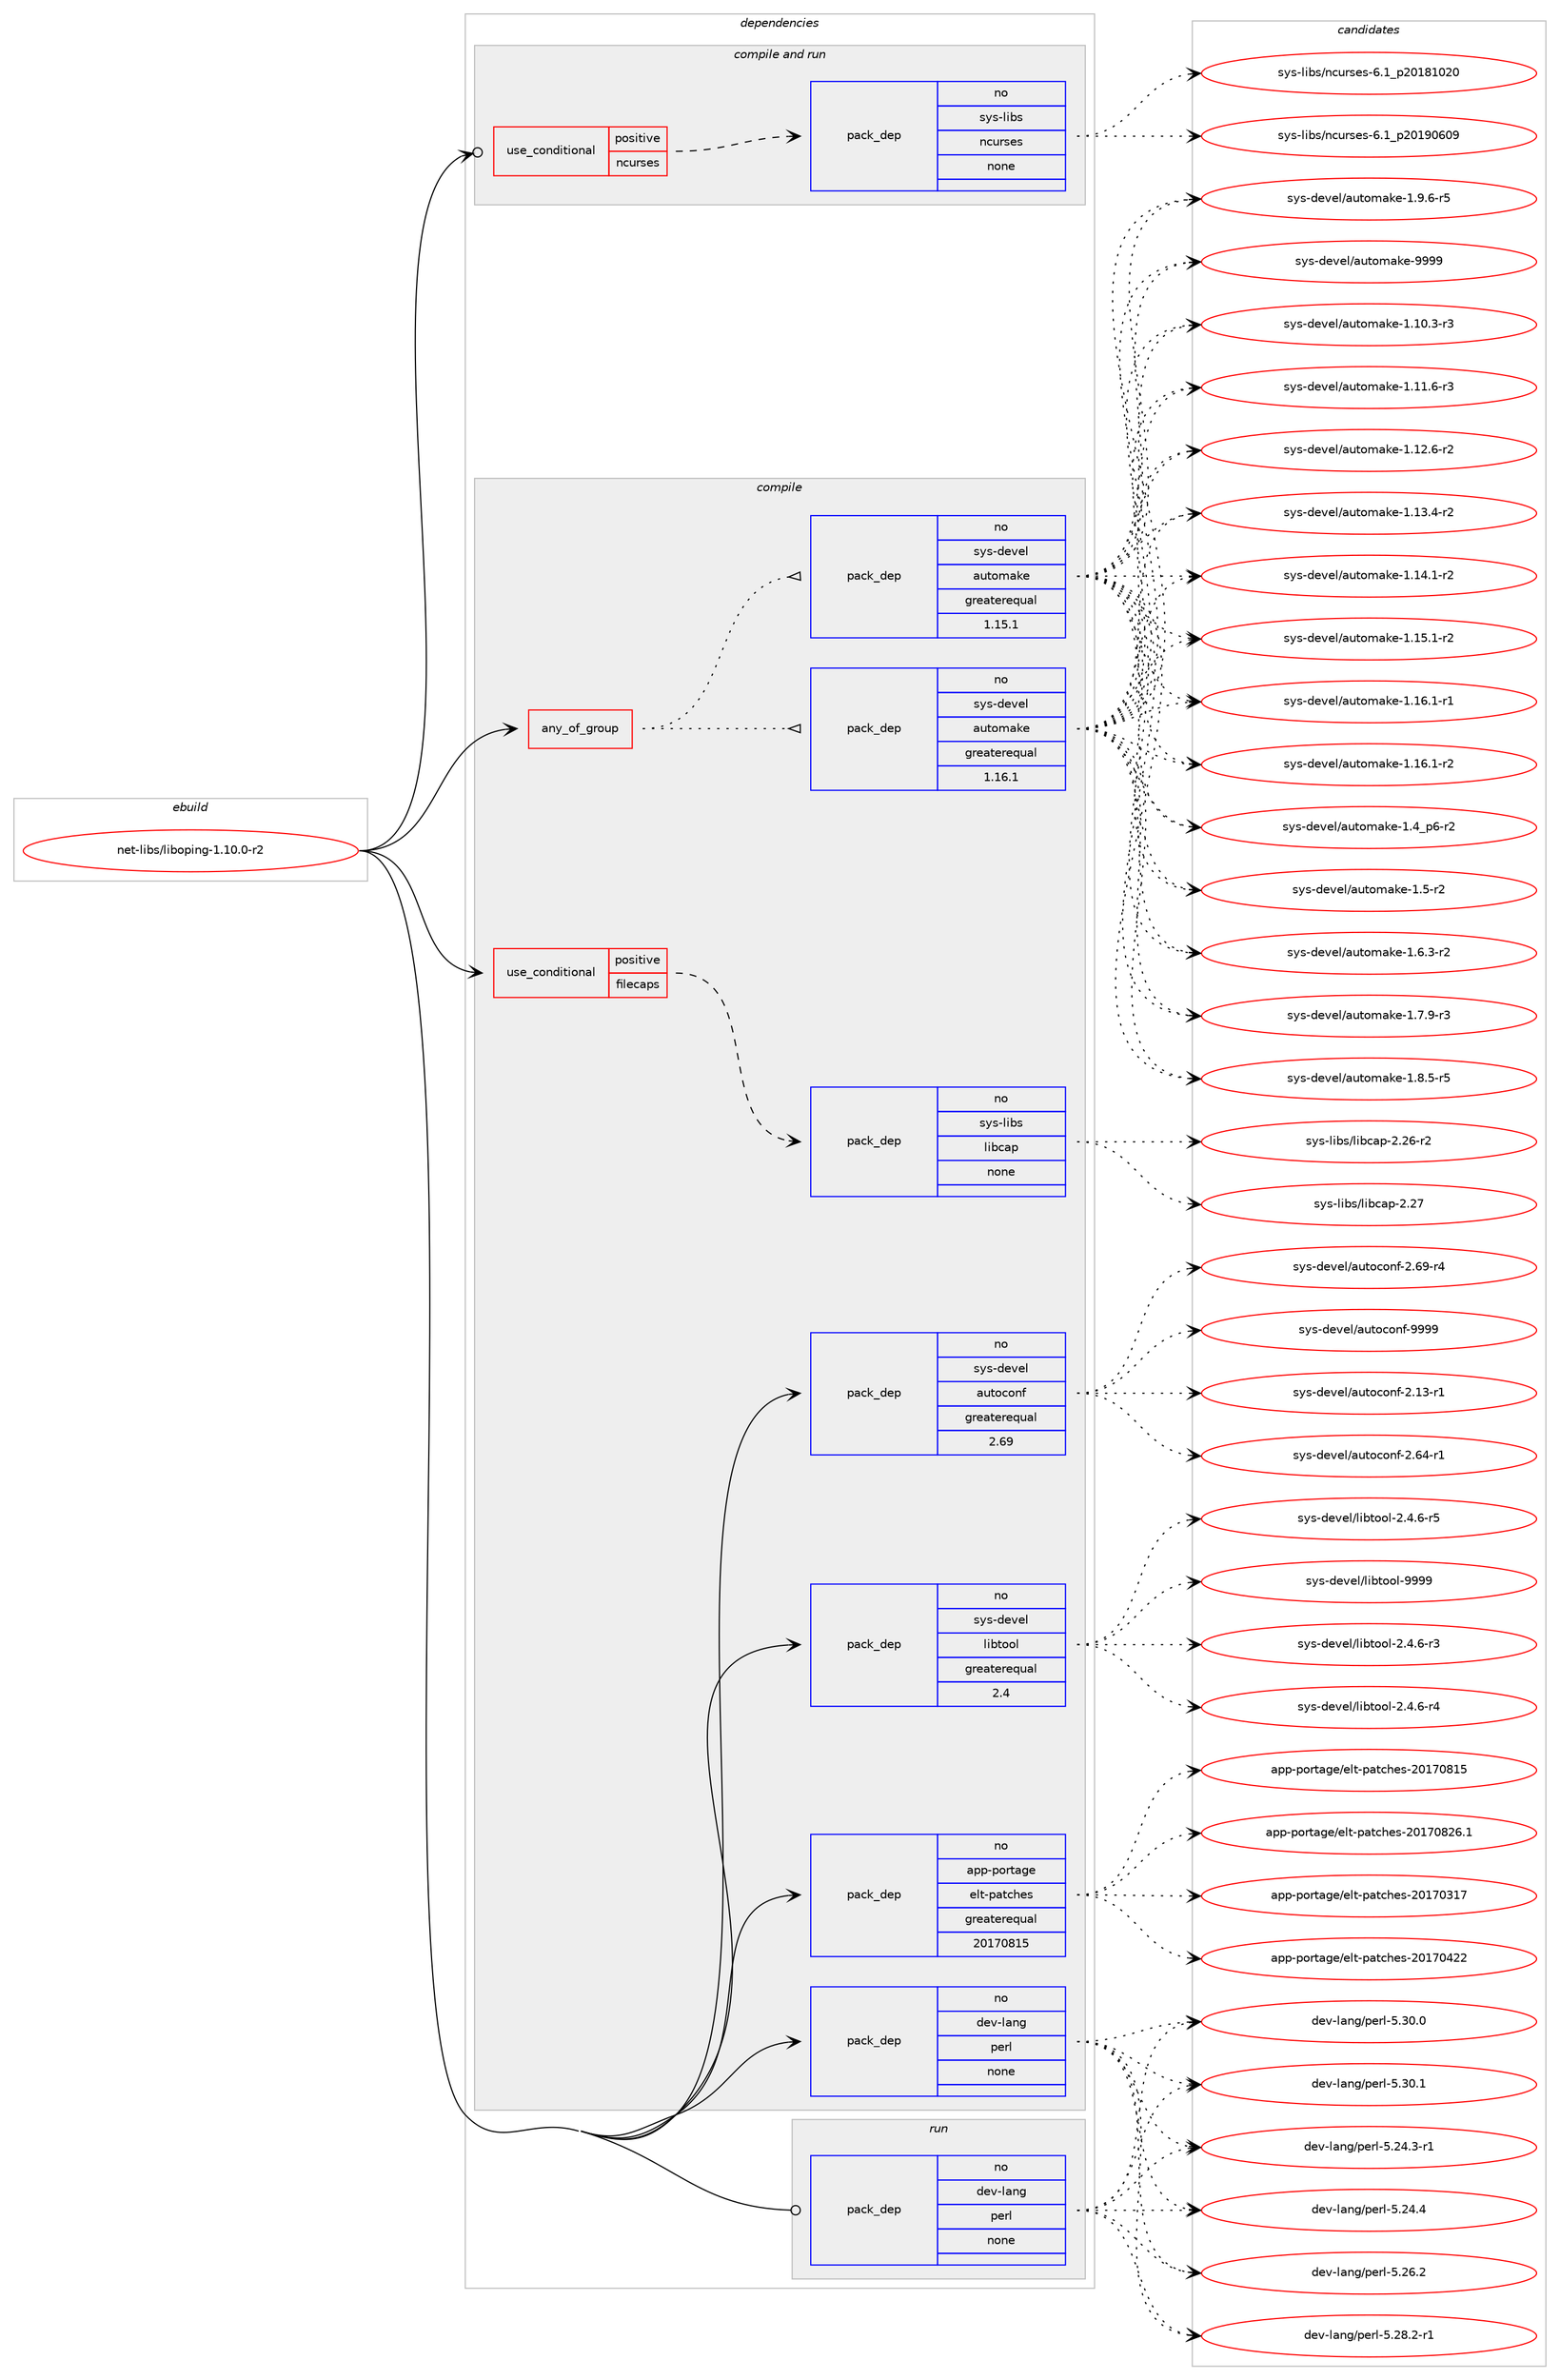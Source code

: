 digraph prolog {

# *************
# Graph options
# *************

newrank=true;
concentrate=true;
compound=true;
graph [rankdir=LR,fontname=Helvetica,fontsize=10,ranksep=1.5];#, ranksep=2.5, nodesep=0.2];
edge  [arrowhead=vee];
node  [fontname=Helvetica,fontsize=10];

# **********
# The ebuild
# **********

subgraph cluster_leftcol {
color=gray;
rank=same;
label=<<i>ebuild</i>>;
id [label="net-libs/liboping-1.10.0-r2", color=red, width=4, href="../net-libs/liboping-1.10.0-r2.svg"];
}

# ****************
# The dependencies
# ****************

subgraph cluster_midcol {
color=gray;
label=<<i>dependencies</i>>;
subgraph cluster_compile {
fillcolor="#eeeeee";
style=filled;
label=<<i>compile</i>>;
subgraph any14027 {
dependency827017 [label=<<TABLE BORDER="0" CELLBORDER="1" CELLSPACING="0" CELLPADDING="4"><TR><TD CELLPADDING="10">any_of_group</TD></TR></TABLE>>, shape=none, color=red];subgraph pack610994 {
dependency827018 [label=<<TABLE BORDER="0" CELLBORDER="1" CELLSPACING="0" CELLPADDING="4" WIDTH="220"><TR><TD ROWSPAN="6" CELLPADDING="30">pack_dep</TD></TR><TR><TD WIDTH="110">no</TD></TR><TR><TD>sys-devel</TD></TR><TR><TD>automake</TD></TR><TR><TD>greaterequal</TD></TR><TR><TD>1.16.1</TD></TR></TABLE>>, shape=none, color=blue];
}
dependency827017:e -> dependency827018:w [weight=20,style="dotted",arrowhead="oinv"];
subgraph pack610995 {
dependency827019 [label=<<TABLE BORDER="0" CELLBORDER="1" CELLSPACING="0" CELLPADDING="4" WIDTH="220"><TR><TD ROWSPAN="6" CELLPADDING="30">pack_dep</TD></TR><TR><TD WIDTH="110">no</TD></TR><TR><TD>sys-devel</TD></TR><TR><TD>automake</TD></TR><TR><TD>greaterequal</TD></TR><TR><TD>1.15.1</TD></TR></TABLE>>, shape=none, color=blue];
}
dependency827017:e -> dependency827019:w [weight=20,style="dotted",arrowhead="oinv"];
}
id:e -> dependency827017:w [weight=20,style="solid",arrowhead="vee"];
subgraph cond201539 {
dependency827020 [label=<<TABLE BORDER="0" CELLBORDER="1" CELLSPACING="0" CELLPADDING="4"><TR><TD ROWSPAN="3" CELLPADDING="10">use_conditional</TD></TR><TR><TD>positive</TD></TR><TR><TD>filecaps</TD></TR></TABLE>>, shape=none, color=red];
subgraph pack610996 {
dependency827021 [label=<<TABLE BORDER="0" CELLBORDER="1" CELLSPACING="0" CELLPADDING="4" WIDTH="220"><TR><TD ROWSPAN="6" CELLPADDING="30">pack_dep</TD></TR><TR><TD WIDTH="110">no</TD></TR><TR><TD>sys-libs</TD></TR><TR><TD>libcap</TD></TR><TR><TD>none</TD></TR><TR><TD></TD></TR></TABLE>>, shape=none, color=blue];
}
dependency827020:e -> dependency827021:w [weight=20,style="dashed",arrowhead="vee"];
}
id:e -> dependency827020:w [weight=20,style="solid",arrowhead="vee"];
subgraph pack610997 {
dependency827022 [label=<<TABLE BORDER="0" CELLBORDER="1" CELLSPACING="0" CELLPADDING="4" WIDTH="220"><TR><TD ROWSPAN="6" CELLPADDING="30">pack_dep</TD></TR><TR><TD WIDTH="110">no</TD></TR><TR><TD>app-portage</TD></TR><TR><TD>elt-patches</TD></TR><TR><TD>greaterequal</TD></TR><TR><TD>20170815</TD></TR></TABLE>>, shape=none, color=blue];
}
id:e -> dependency827022:w [weight=20,style="solid",arrowhead="vee"];
subgraph pack610998 {
dependency827023 [label=<<TABLE BORDER="0" CELLBORDER="1" CELLSPACING="0" CELLPADDING="4" WIDTH="220"><TR><TD ROWSPAN="6" CELLPADDING="30">pack_dep</TD></TR><TR><TD WIDTH="110">no</TD></TR><TR><TD>dev-lang</TD></TR><TR><TD>perl</TD></TR><TR><TD>none</TD></TR><TR><TD></TD></TR></TABLE>>, shape=none, color=blue];
}
id:e -> dependency827023:w [weight=20,style="solid",arrowhead="vee"];
subgraph pack610999 {
dependency827024 [label=<<TABLE BORDER="0" CELLBORDER="1" CELLSPACING="0" CELLPADDING="4" WIDTH="220"><TR><TD ROWSPAN="6" CELLPADDING="30">pack_dep</TD></TR><TR><TD WIDTH="110">no</TD></TR><TR><TD>sys-devel</TD></TR><TR><TD>autoconf</TD></TR><TR><TD>greaterequal</TD></TR><TR><TD>2.69</TD></TR></TABLE>>, shape=none, color=blue];
}
id:e -> dependency827024:w [weight=20,style="solid",arrowhead="vee"];
subgraph pack611000 {
dependency827025 [label=<<TABLE BORDER="0" CELLBORDER="1" CELLSPACING="0" CELLPADDING="4" WIDTH="220"><TR><TD ROWSPAN="6" CELLPADDING="30">pack_dep</TD></TR><TR><TD WIDTH="110">no</TD></TR><TR><TD>sys-devel</TD></TR><TR><TD>libtool</TD></TR><TR><TD>greaterequal</TD></TR><TR><TD>2.4</TD></TR></TABLE>>, shape=none, color=blue];
}
id:e -> dependency827025:w [weight=20,style="solid",arrowhead="vee"];
}
subgraph cluster_compileandrun {
fillcolor="#eeeeee";
style=filled;
label=<<i>compile and run</i>>;
subgraph cond201540 {
dependency827026 [label=<<TABLE BORDER="0" CELLBORDER="1" CELLSPACING="0" CELLPADDING="4"><TR><TD ROWSPAN="3" CELLPADDING="10">use_conditional</TD></TR><TR><TD>positive</TD></TR><TR><TD>ncurses</TD></TR></TABLE>>, shape=none, color=red];
subgraph pack611001 {
dependency827027 [label=<<TABLE BORDER="0" CELLBORDER="1" CELLSPACING="0" CELLPADDING="4" WIDTH="220"><TR><TD ROWSPAN="6" CELLPADDING="30">pack_dep</TD></TR><TR><TD WIDTH="110">no</TD></TR><TR><TD>sys-libs</TD></TR><TR><TD>ncurses</TD></TR><TR><TD>none</TD></TR><TR><TD></TD></TR></TABLE>>, shape=none, color=blue];
}
dependency827026:e -> dependency827027:w [weight=20,style="dashed",arrowhead="vee"];
}
id:e -> dependency827026:w [weight=20,style="solid",arrowhead="odotvee"];
}
subgraph cluster_run {
fillcolor="#eeeeee";
style=filled;
label=<<i>run</i>>;
subgraph pack611002 {
dependency827028 [label=<<TABLE BORDER="0" CELLBORDER="1" CELLSPACING="0" CELLPADDING="4" WIDTH="220"><TR><TD ROWSPAN="6" CELLPADDING="30">pack_dep</TD></TR><TR><TD WIDTH="110">no</TD></TR><TR><TD>dev-lang</TD></TR><TR><TD>perl</TD></TR><TR><TD>none</TD></TR><TR><TD></TD></TR></TABLE>>, shape=none, color=blue];
}
id:e -> dependency827028:w [weight=20,style="solid",arrowhead="odot"];
}
}

# **************
# The candidates
# **************

subgraph cluster_choices {
rank=same;
color=gray;
label=<<i>candidates</i>>;

subgraph choice610994 {
color=black;
nodesep=1;
choice11512111545100101118101108479711711611110997107101454946494846514511451 [label="sys-devel/automake-1.10.3-r3", color=red, width=4,href="../sys-devel/automake-1.10.3-r3.svg"];
choice11512111545100101118101108479711711611110997107101454946494946544511451 [label="sys-devel/automake-1.11.6-r3", color=red, width=4,href="../sys-devel/automake-1.11.6-r3.svg"];
choice11512111545100101118101108479711711611110997107101454946495046544511450 [label="sys-devel/automake-1.12.6-r2", color=red, width=4,href="../sys-devel/automake-1.12.6-r2.svg"];
choice11512111545100101118101108479711711611110997107101454946495146524511450 [label="sys-devel/automake-1.13.4-r2", color=red, width=4,href="../sys-devel/automake-1.13.4-r2.svg"];
choice11512111545100101118101108479711711611110997107101454946495246494511450 [label="sys-devel/automake-1.14.1-r2", color=red, width=4,href="../sys-devel/automake-1.14.1-r2.svg"];
choice11512111545100101118101108479711711611110997107101454946495346494511450 [label="sys-devel/automake-1.15.1-r2", color=red, width=4,href="../sys-devel/automake-1.15.1-r2.svg"];
choice11512111545100101118101108479711711611110997107101454946495446494511449 [label="sys-devel/automake-1.16.1-r1", color=red, width=4,href="../sys-devel/automake-1.16.1-r1.svg"];
choice11512111545100101118101108479711711611110997107101454946495446494511450 [label="sys-devel/automake-1.16.1-r2", color=red, width=4,href="../sys-devel/automake-1.16.1-r2.svg"];
choice115121115451001011181011084797117116111109971071014549465295112544511450 [label="sys-devel/automake-1.4_p6-r2", color=red, width=4,href="../sys-devel/automake-1.4_p6-r2.svg"];
choice11512111545100101118101108479711711611110997107101454946534511450 [label="sys-devel/automake-1.5-r2", color=red, width=4,href="../sys-devel/automake-1.5-r2.svg"];
choice115121115451001011181011084797117116111109971071014549465446514511450 [label="sys-devel/automake-1.6.3-r2", color=red, width=4,href="../sys-devel/automake-1.6.3-r2.svg"];
choice115121115451001011181011084797117116111109971071014549465546574511451 [label="sys-devel/automake-1.7.9-r3", color=red, width=4,href="../sys-devel/automake-1.7.9-r3.svg"];
choice115121115451001011181011084797117116111109971071014549465646534511453 [label="sys-devel/automake-1.8.5-r5", color=red, width=4,href="../sys-devel/automake-1.8.5-r5.svg"];
choice115121115451001011181011084797117116111109971071014549465746544511453 [label="sys-devel/automake-1.9.6-r5", color=red, width=4,href="../sys-devel/automake-1.9.6-r5.svg"];
choice115121115451001011181011084797117116111109971071014557575757 [label="sys-devel/automake-9999", color=red, width=4,href="../sys-devel/automake-9999.svg"];
dependency827018:e -> choice11512111545100101118101108479711711611110997107101454946494846514511451:w [style=dotted,weight="100"];
dependency827018:e -> choice11512111545100101118101108479711711611110997107101454946494946544511451:w [style=dotted,weight="100"];
dependency827018:e -> choice11512111545100101118101108479711711611110997107101454946495046544511450:w [style=dotted,weight="100"];
dependency827018:e -> choice11512111545100101118101108479711711611110997107101454946495146524511450:w [style=dotted,weight="100"];
dependency827018:e -> choice11512111545100101118101108479711711611110997107101454946495246494511450:w [style=dotted,weight="100"];
dependency827018:e -> choice11512111545100101118101108479711711611110997107101454946495346494511450:w [style=dotted,weight="100"];
dependency827018:e -> choice11512111545100101118101108479711711611110997107101454946495446494511449:w [style=dotted,weight="100"];
dependency827018:e -> choice11512111545100101118101108479711711611110997107101454946495446494511450:w [style=dotted,weight="100"];
dependency827018:e -> choice115121115451001011181011084797117116111109971071014549465295112544511450:w [style=dotted,weight="100"];
dependency827018:e -> choice11512111545100101118101108479711711611110997107101454946534511450:w [style=dotted,weight="100"];
dependency827018:e -> choice115121115451001011181011084797117116111109971071014549465446514511450:w [style=dotted,weight="100"];
dependency827018:e -> choice115121115451001011181011084797117116111109971071014549465546574511451:w [style=dotted,weight="100"];
dependency827018:e -> choice115121115451001011181011084797117116111109971071014549465646534511453:w [style=dotted,weight="100"];
dependency827018:e -> choice115121115451001011181011084797117116111109971071014549465746544511453:w [style=dotted,weight="100"];
dependency827018:e -> choice115121115451001011181011084797117116111109971071014557575757:w [style=dotted,weight="100"];
}
subgraph choice610995 {
color=black;
nodesep=1;
choice11512111545100101118101108479711711611110997107101454946494846514511451 [label="sys-devel/automake-1.10.3-r3", color=red, width=4,href="../sys-devel/automake-1.10.3-r3.svg"];
choice11512111545100101118101108479711711611110997107101454946494946544511451 [label="sys-devel/automake-1.11.6-r3", color=red, width=4,href="../sys-devel/automake-1.11.6-r3.svg"];
choice11512111545100101118101108479711711611110997107101454946495046544511450 [label="sys-devel/automake-1.12.6-r2", color=red, width=4,href="../sys-devel/automake-1.12.6-r2.svg"];
choice11512111545100101118101108479711711611110997107101454946495146524511450 [label="sys-devel/automake-1.13.4-r2", color=red, width=4,href="../sys-devel/automake-1.13.4-r2.svg"];
choice11512111545100101118101108479711711611110997107101454946495246494511450 [label="sys-devel/automake-1.14.1-r2", color=red, width=4,href="../sys-devel/automake-1.14.1-r2.svg"];
choice11512111545100101118101108479711711611110997107101454946495346494511450 [label="sys-devel/automake-1.15.1-r2", color=red, width=4,href="../sys-devel/automake-1.15.1-r2.svg"];
choice11512111545100101118101108479711711611110997107101454946495446494511449 [label="sys-devel/automake-1.16.1-r1", color=red, width=4,href="../sys-devel/automake-1.16.1-r1.svg"];
choice11512111545100101118101108479711711611110997107101454946495446494511450 [label="sys-devel/automake-1.16.1-r2", color=red, width=4,href="../sys-devel/automake-1.16.1-r2.svg"];
choice115121115451001011181011084797117116111109971071014549465295112544511450 [label="sys-devel/automake-1.4_p6-r2", color=red, width=4,href="../sys-devel/automake-1.4_p6-r2.svg"];
choice11512111545100101118101108479711711611110997107101454946534511450 [label="sys-devel/automake-1.5-r2", color=red, width=4,href="../sys-devel/automake-1.5-r2.svg"];
choice115121115451001011181011084797117116111109971071014549465446514511450 [label="sys-devel/automake-1.6.3-r2", color=red, width=4,href="../sys-devel/automake-1.6.3-r2.svg"];
choice115121115451001011181011084797117116111109971071014549465546574511451 [label="sys-devel/automake-1.7.9-r3", color=red, width=4,href="../sys-devel/automake-1.7.9-r3.svg"];
choice115121115451001011181011084797117116111109971071014549465646534511453 [label="sys-devel/automake-1.8.5-r5", color=red, width=4,href="../sys-devel/automake-1.8.5-r5.svg"];
choice115121115451001011181011084797117116111109971071014549465746544511453 [label="sys-devel/automake-1.9.6-r5", color=red, width=4,href="../sys-devel/automake-1.9.6-r5.svg"];
choice115121115451001011181011084797117116111109971071014557575757 [label="sys-devel/automake-9999", color=red, width=4,href="../sys-devel/automake-9999.svg"];
dependency827019:e -> choice11512111545100101118101108479711711611110997107101454946494846514511451:w [style=dotted,weight="100"];
dependency827019:e -> choice11512111545100101118101108479711711611110997107101454946494946544511451:w [style=dotted,weight="100"];
dependency827019:e -> choice11512111545100101118101108479711711611110997107101454946495046544511450:w [style=dotted,weight="100"];
dependency827019:e -> choice11512111545100101118101108479711711611110997107101454946495146524511450:w [style=dotted,weight="100"];
dependency827019:e -> choice11512111545100101118101108479711711611110997107101454946495246494511450:w [style=dotted,weight="100"];
dependency827019:e -> choice11512111545100101118101108479711711611110997107101454946495346494511450:w [style=dotted,weight="100"];
dependency827019:e -> choice11512111545100101118101108479711711611110997107101454946495446494511449:w [style=dotted,weight="100"];
dependency827019:e -> choice11512111545100101118101108479711711611110997107101454946495446494511450:w [style=dotted,weight="100"];
dependency827019:e -> choice115121115451001011181011084797117116111109971071014549465295112544511450:w [style=dotted,weight="100"];
dependency827019:e -> choice11512111545100101118101108479711711611110997107101454946534511450:w [style=dotted,weight="100"];
dependency827019:e -> choice115121115451001011181011084797117116111109971071014549465446514511450:w [style=dotted,weight="100"];
dependency827019:e -> choice115121115451001011181011084797117116111109971071014549465546574511451:w [style=dotted,weight="100"];
dependency827019:e -> choice115121115451001011181011084797117116111109971071014549465646534511453:w [style=dotted,weight="100"];
dependency827019:e -> choice115121115451001011181011084797117116111109971071014549465746544511453:w [style=dotted,weight="100"];
dependency827019:e -> choice115121115451001011181011084797117116111109971071014557575757:w [style=dotted,weight="100"];
}
subgraph choice610996 {
color=black;
nodesep=1;
choice11512111545108105981154710810598999711245504650544511450 [label="sys-libs/libcap-2.26-r2", color=red, width=4,href="../sys-libs/libcap-2.26-r2.svg"];
choice1151211154510810598115471081059899971124550465055 [label="sys-libs/libcap-2.27", color=red, width=4,href="../sys-libs/libcap-2.27.svg"];
dependency827021:e -> choice11512111545108105981154710810598999711245504650544511450:w [style=dotted,weight="100"];
dependency827021:e -> choice1151211154510810598115471081059899971124550465055:w [style=dotted,weight="100"];
}
subgraph choice610997 {
color=black;
nodesep=1;
choice97112112451121111141169710310147101108116451129711699104101115455048495548514955 [label="app-portage/elt-patches-20170317", color=red, width=4,href="../app-portage/elt-patches-20170317.svg"];
choice97112112451121111141169710310147101108116451129711699104101115455048495548525050 [label="app-portage/elt-patches-20170422", color=red, width=4,href="../app-portage/elt-patches-20170422.svg"];
choice97112112451121111141169710310147101108116451129711699104101115455048495548564953 [label="app-portage/elt-patches-20170815", color=red, width=4,href="../app-portage/elt-patches-20170815.svg"];
choice971121124511211111411697103101471011081164511297116991041011154550484955485650544649 [label="app-portage/elt-patches-20170826.1", color=red, width=4,href="../app-portage/elt-patches-20170826.1.svg"];
dependency827022:e -> choice97112112451121111141169710310147101108116451129711699104101115455048495548514955:w [style=dotted,weight="100"];
dependency827022:e -> choice97112112451121111141169710310147101108116451129711699104101115455048495548525050:w [style=dotted,weight="100"];
dependency827022:e -> choice97112112451121111141169710310147101108116451129711699104101115455048495548564953:w [style=dotted,weight="100"];
dependency827022:e -> choice971121124511211111411697103101471011081164511297116991041011154550484955485650544649:w [style=dotted,weight="100"];
}
subgraph choice610998 {
color=black;
nodesep=1;
choice100101118451089711010347112101114108455346505246514511449 [label="dev-lang/perl-5.24.3-r1", color=red, width=4,href="../dev-lang/perl-5.24.3-r1.svg"];
choice10010111845108971101034711210111410845534650524652 [label="dev-lang/perl-5.24.4", color=red, width=4,href="../dev-lang/perl-5.24.4.svg"];
choice10010111845108971101034711210111410845534650544650 [label="dev-lang/perl-5.26.2", color=red, width=4,href="../dev-lang/perl-5.26.2.svg"];
choice100101118451089711010347112101114108455346505646504511449 [label="dev-lang/perl-5.28.2-r1", color=red, width=4,href="../dev-lang/perl-5.28.2-r1.svg"];
choice10010111845108971101034711210111410845534651484648 [label="dev-lang/perl-5.30.0", color=red, width=4,href="../dev-lang/perl-5.30.0.svg"];
choice10010111845108971101034711210111410845534651484649 [label="dev-lang/perl-5.30.1", color=red, width=4,href="../dev-lang/perl-5.30.1.svg"];
dependency827023:e -> choice100101118451089711010347112101114108455346505246514511449:w [style=dotted,weight="100"];
dependency827023:e -> choice10010111845108971101034711210111410845534650524652:w [style=dotted,weight="100"];
dependency827023:e -> choice10010111845108971101034711210111410845534650544650:w [style=dotted,weight="100"];
dependency827023:e -> choice100101118451089711010347112101114108455346505646504511449:w [style=dotted,weight="100"];
dependency827023:e -> choice10010111845108971101034711210111410845534651484648:w [style=dotted,weight="100"];
dependency827023:e -> choice10010111845108971101034711210111410845534651484649:w [style=dotted,weight="100"];
}
subgraph choice610999 {
color=black;
nodesep=1;
choice1151211154510010111810110847971171161119911111010245504649514511449 [label="sys-devel/autoconf-2.13-r1", color=red, width=4,href="../sys-devel/autoconf-2.13-r1.svg"];
choice1151211154510010111810110847971171161119911111010245504654524511449 [label="sys-devel/autoconf-2.64-r1", color=red, width=4,href="../sys-devel/autoconf-2.64-r1.svg"];
choice1151211154510010111810110847971171161119911111010245504654574511452 [label="sys-devel/autoconf-2.69-r4", color=red, width=4,href="../sys-devel/autoconf-2.69-r4.svg"];
choice115121115451001011181011084797117116111991111101024557575757 [label="sys-devel/autoconf-9999", color=red, width=4,href="../sys-devel/autoconf-9999.svg"];
dependency827024:e -> choice1151211154510010111810110847971171161119911111010245504649514511449:w [style=dotted,weight="100"];
dependency827024:e -> choice1151211154510010111810110847971171161119911111010245504654524511449:w [style=dotted,weight="100"];
dependency827024:e -> choice1151211154510010111810110847971171161119911111010245504654574511452:w [style=dotted,weight="100"];
dependency827024:e -> choice115121115451001011181011084797117116111991111101024557575757:w [style=dotted,weight="100"];
}
subgraph choice611000 {
color=black;
nodesep=1;
choice1151211154510010111810110847108105981161111111084550465246544511451 [label="sys-devel/libtool-2.4.6-r3", color=red, width=4,href="../sys-devel/libtool-2.4.6-r3.svg"];
choice1151211154510010111810110847108105981161111111084550465246544511452 [label="sys-devel/libtool-2.4.6-r4", color=red, width=4,href="../sys-devel/libtool-2.4.6-r4.svg"];
choice1151211154510010111810110847108105981161111111084550465246544511453 [label="sys-devel/libtool-2.4.6-r5", color=red, width=4,href="../sys-devel/libtool-2.4.6-r5.svg"];
choice1151211154510010111810110847108105981161111111084557575757 [label="sys-devel/libtool-9999", color=red, width=4,href="../sys-devel/libtool-9999.svg"];
dependency827025:e -> choice1151211154510010111810110847108105981161111111084550465246544511451:w [style=dotted,weight="100"];
dependency827025:e -> choice1151211154510010111810110847108105981161111111084550465246544511452:w [style=dotted,weight="100"];
dependency827025:e -> choice1151211154510010111810110847108105981161111111084550465246544511453:w [style=dotted,weight="100"];
dependency827025:e -> choice1151211154510010111810110847108105981161111111084557575757:w [style=dotted,weight="100"];
}
subgraph choice611001 {
color=black;
nodesep=1;
choice1151211154510810598115471109911711411510111545544649951125048495649485048 [label="sys-libs/ncurses-6.1_p20181020", color=red, width=4,href="../sys-libs/ncurses-6.1_p20181020.svg"];
choice1151211154510810598115471109911711411510111545544649951125048495748544857 [label="sys-libs/ncurses-6.1_p20190609", color=red, width=4,href="../sys-libs/ncurses-6.1_p20190609.svg"];
dependency827027:e -> choice1151211154510810598115471109911711411510111545544649951125048495649485048:w [style=dotted,weight="100"];
dependency827027:e -> choice1151211154510810598115471109911711411510111545544649951125048495748544857:w [style=dotted,weight="100"];
}
subgraph choice611002 {
color=black;
nodesep=1;
choice100101118451089711010347112101114108455346505246514511449 [label="dev-lang/perl-5.24.3-r1", color=red, width=4,href="../dev-lang/perl-5.24.3-r1.svg"];
choice10010111845108971101034711210111410845534650524652 [label="dev-lang/perl-5.24.4", color=red, width=4,href="../dev-lang/perl-5.24.4.svg"];
choice10010111845108971101034711210111410845534650544650 [label="dev-lang/perl-5.26.2", color=red, width=4,href="../dev-lang/perl-5.26.2.svg"];
choice100101118451089711010347112101114108455346505646504511449 [label="dev-lang/perl-5.28.2-r1", color=red, width=4,href="../dev-lang/perl-5.28.2-r1.svg"];
choice10010111845108971101034711210111410845534651484648 [label="dev-lang/perl-5.30.0", color=red, width=4,href="../dev-lang/perl-5.30.0.svg"];
choice10010111845108971101034711210111410845534651484649 [label="dev-lang/perl-5.30.1", color=red, width=4,href="../dev-lang/perl-5.30.1.svg"];
dependency827028:e -> choice100101118451089711010347112101114108455346505246514511449:w [style=dotted,weight="100"];
dependency827028:e -> choice10010111845108971101034711210111410845534650524652:w [style=dotted,weight="100"];
dependency827028:e -> choice10010111845108971101034711210111410845534650544650:w [style=dotted,weight="100"];
dependency827028:e -> choice100101118451089711010347112101114108455346505646504511449:w [style=dotted,weight="100"];
dependency827028:e -> choice10010111845108971101034711210111410845534651484648:w [style=dotted,weight="100"];
dependency827028:e -> choice10010111845108971101034711210111410845534651484649:w [style=dotted,weight="100"];
}
}

}
